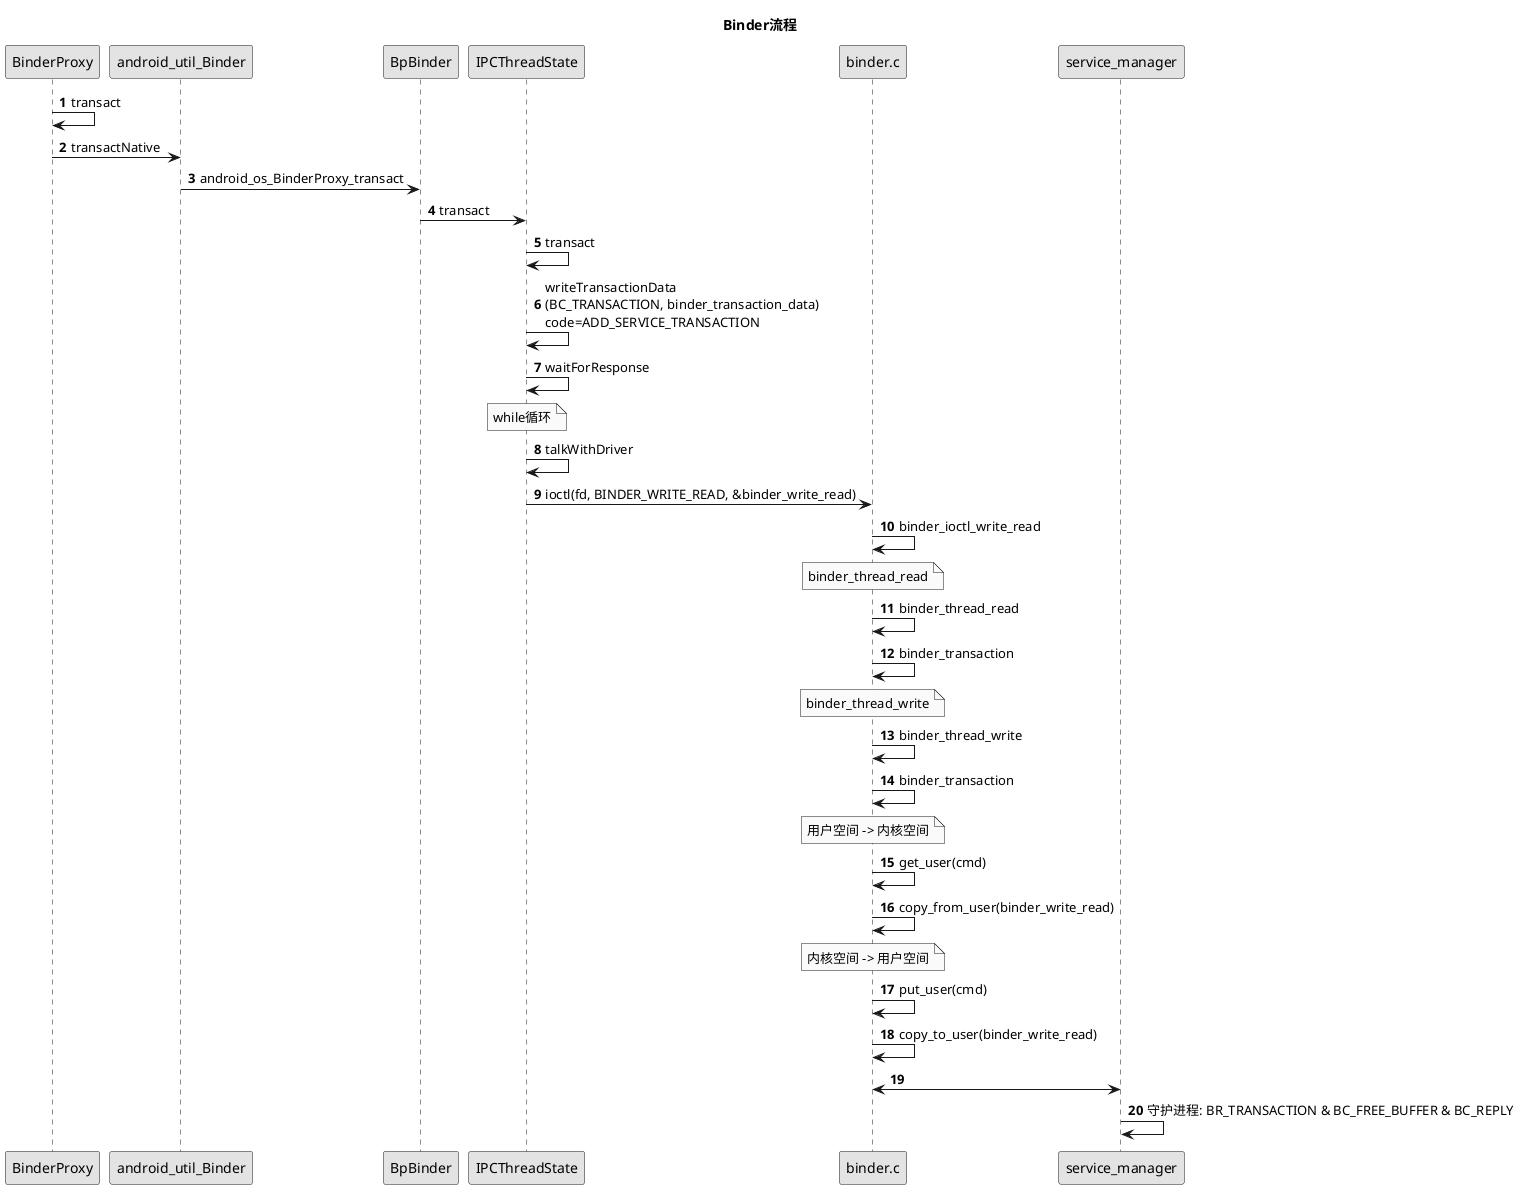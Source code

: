 @startuml
'https://plantuml.com/sequence-diagram
skinparam monochrome true
skinparam shadowing false
autonumber
title Binder流程

BinderProxy -> BinderProxy: transact
BinderProxy -> android_util_Binder: transactNative
android_util_Binder -> BpBinder: android_os_BinderProxy_transact
BpBinder -> IPCThreadState: transact
IPCThreadState -> IPCThreadState: transact
IPCThreadState -> IPCThreadState: writeTransactionData\n(BC_TRANSACTION, binder_transaction_data)\ncode=ADD_SERVICE_TRANSACTION
IPCThreadState -> IPCThreadState: waitForResponse
note over IPCThreadState: while循环
IPCThreadState -> IPCThreadState: talkWithDriver
IPCThreadState -> binder.c: ioctl(fd, BINDER_WRITE_READ, &binder_write_read)

binder.c -> binder.c: binder_ioctl_write_read

note over binder.c: binder_thread_read
binder.c -> binder.c: binder_thread_read
binder.c -> binder.c: binder_transaction

note over binder.c: binder_thread_write
binder.c -> binder.c: binder_thread_write
binder.c -> binder.c: binder_transaction

note over binder.c: 用户空间 -> 内核空间
binder.c -> binder.c: get_user(cmd)
binder.c -> binder.c: copy_from_user(binder_write_read)

note over binder.c: 内核空间 -> 用户空间
binder.c -> binder.c: put_user(cmd)
binder.c -> binder.c: copy_to_user(binder_write_read)

binder.c <-> service_manager:
service_manager -> service_manager: 守护进程: BR_TRANSACTION & BC_FREE_BUFFER & BC_REPLY
@enduml